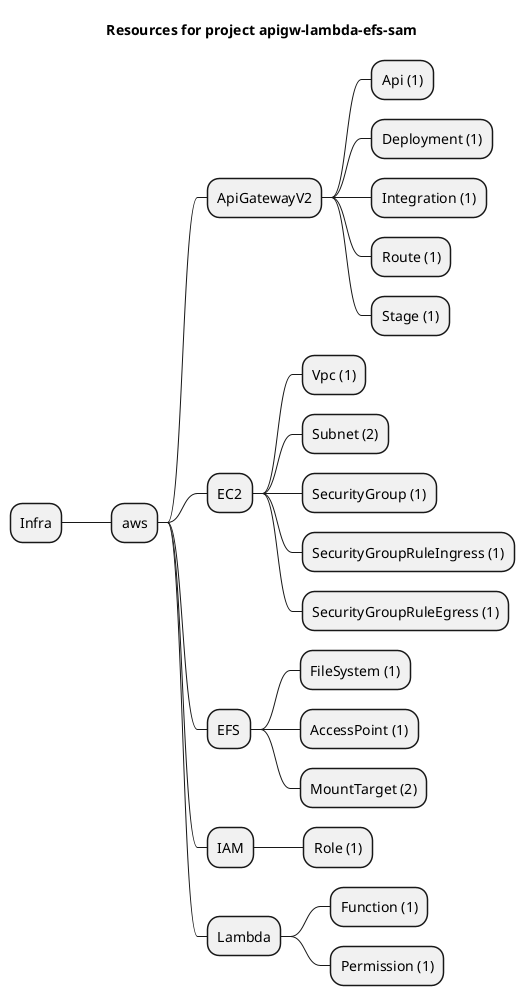 @startmindmap
title Resources for project apigw-lambda-efs-sam
skinparam monochrome true
+ Infra
++ aws
+++ ApiGatewayV2
++++ Api (1)
++++ Deployment (1)
++++ Integration (1)
++++ Route (1)
++++ Stage (1)
+++ EC2
++++ Vpc (1)
++++ Subnet (2)
++++ SecurityGroup (1)
++++ SecurityGroupRuleIngress (1)
++++ SecurityGroupRuleEgress (1)
+++ EFS
++++ FileSystem (1)
++++ AccessPoint (1)
++++ MountTarget (2)
+++ IAM
++++ Role (1)
+++ Lambda
++++ Function (1)
++++ Permission (1)
@endmindmap